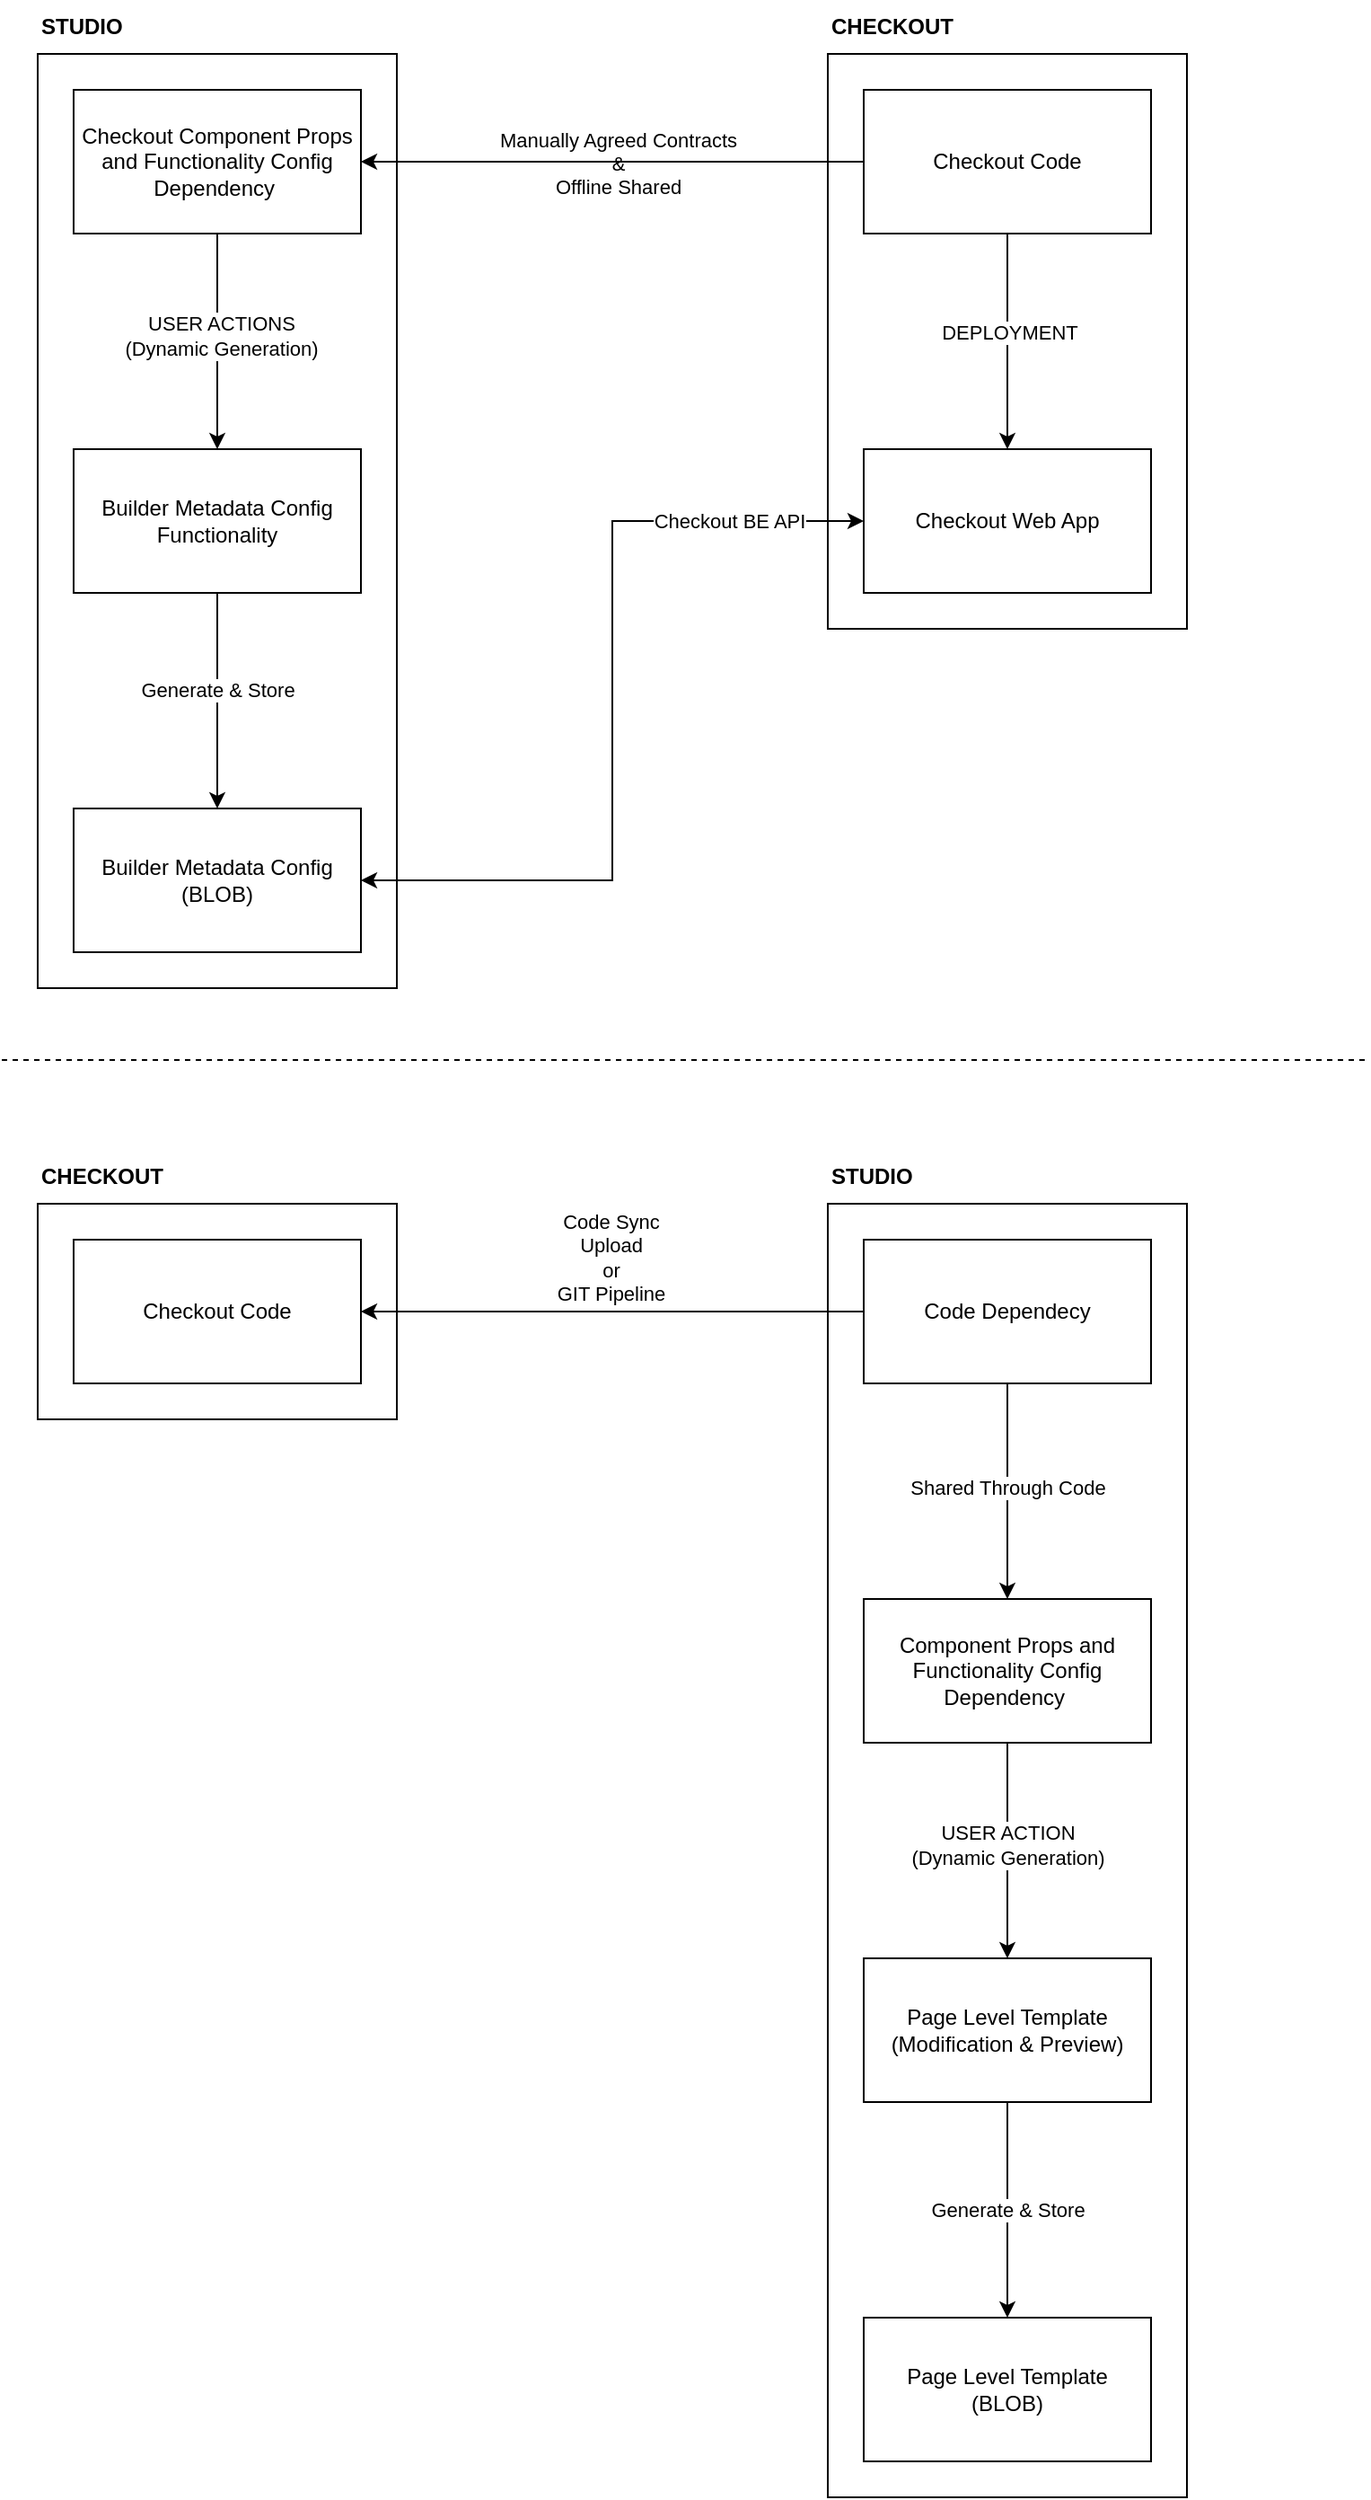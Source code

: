 <mxfile version="26.0.13">
  <diagram name="Page-1" id="G_vCpPaijw22PZutnYlj">
    <mxGraphModel dx="1633" dy="940" grid="1" gridSize="10" guides="1" tooltips="1" connect="1" arrows="1" fold="1" page="1" pageScale="1" pageWidth="827" pageHeight="1169" math="0" shadow="0">
      <root>
        <mxCell id="0" />
        <mxCell id="1" parent="0" />
        <mxCell id="sYEmnw5B4f53DDjbEc8y-18" value="" style="rounded=0;whiteSpace=wrap;html=1;fillColor=none;" vertex="1" parent="1">
          <mxGeometry x="500" y="160" width="200" height="320" as="geometry" />
        </mxCell>
        <mxCell id="sYEmnw5B4f53DDjbEc8y-17" value="" style="rounded=0;whiteSpace=wrap;html=1;fillColor=none;" vertex="1" parent="1">
          <mxGeometry x="60" y="160" width="200" height="520" as="geometry" />
        </mxCell>
        <mxCell id="sYEmnw5B4f53DDjbEc8y-10" style="edgeStyle=orthogonalEdgeStyle;rounded=0;orthogonalLoop=1;jettySize=auto;html=1;entryX=0.5;entryY=0;entryDx=0;entryDy=0;" edge="1" parent="1" source="sYEmnw5B4f53DDjbEc8y-1" target="sYEmnw5B4f53DDjbEc8y-9">
          <mxGeometry relative="1" as="geometry" />
        </mxCell>
        <mxCell id="sYEmnw5B4f53DDjbEc8y-12" value="Generate &amp;amp; Store" style="edgeLabel;html=1;align=center;verticalAlign=middle;resizable=0;points=[];" vertex="1" connectable="0" parent="sYEmnw5B4f53DDjbEc8y-10">
          <mxGeometry x="-0.1" relative="1" as="geometry">
            <mxPoint as="offset" />
          </mxGeometry>
        </mxCell>
        <mxCell id="sYEmnw5B4f53DDjbEc8y-1" value="Builder Metadata Config Functionality" style="rounded=0;whiteSpace=wrap;html=1;fillColor=none;" vertex="1" parent="1">
          <mxGeometry x="80" y="380" width="160" height="80" as="geometry" />
        </mxCell>
        <mxCell id="sYEmnw5B4f53DDjbEc8y-3" style="edgeStyle=orthogonalEdgeStyle;rounded=0;orthogonalLoop=1;jettySize=auto;html=1;" edge="1" parent="1" source="sYEmnw5B4f53DDjbEc8y-2" target="sYEmnw5B4f53DDjbEc8y-1">
          <mxGeometry relative="1" as="geometry" />
        </mxCell>
        <mxCell id="sYEmnw5B4f53DDjbEc8y-4" value="USER ACTIONS&lt;br&gt;(Dynamic Generation)" style="edgeLabel;html=1;align=center;verticalAlign=middle;resizable=0;points=[];" vertex="1" connectable="0" parent="sYEmnw5B4f53DDjbEc8y-3">
          <mxGeometry x="-0.05" y="2" relative="1" as="geometry">
            <mxPoint as="offset" />
          </mxGeometry>
        </mxCell>
        <mxCell id="sYEmnw5B4f53DDjbEc8y-2" value="Checkout Component Props and Functionality Config Dependency&amp;nbsp;" style="rounded=0;whiteSpace=wrap;html=1;fillColor=none;" vertex="1" parent="1">
          <mxGeometry x="80" y="180" width="160" height="80" as="geometry" />
        </mxCell>
        <mxCell id="sYEmnw5B4f53DDjbEc8y-7" style="edgeStyle=orthogonalEdgeStyle;rounded=0;orthogonalLoop=1;jettySize=auto;html=1;entryX=0.5;entryY=0;entryDx=0;entryDy=0;" edge="1" parent="1" source="sYEmnw5B4f53DDjbEc8y-5" target="sYEmnw5B4f53DDjbEc8y-6">
          <mxGeometry relative="1" as="geometry" />
        </mxCell>
        <mxCell id="sYEmnw5B4f53DDjbEc8y-11" value="DEPLOYMENT" style="edgeLabel;html=1;align=center;verticalAlign=middle;resizable=0;points=[];" vertex="1" connectable="0" parent="sYEmnw5B4f53DDjbEc8y-7">
          <mxGeometry x="-0.083" y="1" relative="1" as="geometry">
            <mxPoint as="offset" />
          </mxGeometry>
        </mxCell>
        <mxCell id="sYEmnw5B4f53DDjbEc8y-15" style="edgeStyle=orthogonalEdgeStyle;rounded=0;orthogonalLoop=1;jettySize=auto;html=1;entryX=1;entryY=0.5;entryDx=0;entryDy=0;" edge="1" parent="1" source="sYEmnw5B4f53DDjbEc8y-5" target="sYEmnw5B4f53DDjbEc8y-2">
          <mxGeometry relative="1" as="geometry" />
        </mxCell>
        <mxCell id="sYEmnw5B4f53DDjbEc8y-16" value="Manually Agreed Contracts&lt;br&gt;&amp;amp;&lt;br&gt;Offline Shared" style="edgeLabel;html=1;align=center;verticalAlign=middle;resizable=0;points=[];labelBackgroundColor=none;" vertex="1" connectable="0" parent="sYEmnw5B4f53DDjbEc8y-15">
          <mxGeometry x="-0.021" y="1" relative="1" as="geometry">
            <mxPoint as="offset" />
          </mxGeometry>
        </mxCell>
        <mxCell id="sYEmnw5B4f53DDjbEc8y-5" value="Checkout Code" style="rounded=0;whiteSpace=wrap;html=1;fillColor=none;" vertex="1" parent="1">
          <mxGeometry x="520" y="180" width="160" height="80" as="geometry" />
        </mxCell>
        <mxCell id="sYEmnw5B4f53DDjbEc8y-6" value="Checkout Web App" style="rounded=0;whiteSpace=wrap;html=1;fillColor=none;" vertex="1" parent="1">
          <mxGeometry x="520" y="380" width="160" height="80" as="geometry" />
        </mxCell>
        <mxCell id="sYEmnw5B4f53DDjbEc8y-13" style="edgeStyle=orthogonalEdgeStyle;rounded=0;orthogonalLoop=1;jettySize=auto;html=1;entryX=0;entryY=0.5;entryDx=0;entryDy=0;startArrow=classic;startFill=1;" edge="1" parent="1" source="sYEmnw5B4f53DDjbEc8y-9" target="sYEmnw5B4f53DDjbEc8y-6">
          <mxGeometry relative="1" as="geometry" />
        </mxCell>
        <mxCell id="sYEmnw5B4f53DDjbEc8y-14" value="Checkout BE API" style="edgeLabel;html=1;align=center;verticalAlign=middle;resizable=0;points=[];" vertex="1" connectable="0" parent="sYEmnw5B4f53DDjbEc8y-13">
          <mxGeometry x="0.688" relative="1" as="geometry">
            <mxPoint as="offset" />
          </mxGeometry>
        </mxCell>
        <mxCell id="sYEmnw5B4f53DDjbEc8y-9" value="Builder Metadata Config&lt;br&gt;(BLOB)" style="rounded=0;whiteSpace=wrap;html=1;fillColor=none;" vertex="1" parent="1">
          <mxGeometry x="80" y="580" width="160" height="80" as="geometry" />
        </mxCell>
        <mxCell id="sYEmnw5B4f53DDjbEc8y-19" value="STUDIO" style="text;html=1;align=left;verticalAlign=middle;whiteSpace=wrap;rounded=0;fontStyle=1" vertex="1" parent="1">
          <mxGeometry x="60" y="130" width="60" height="30" as="geometry" />
        </mxCell>
        <mxCell id="sYEmnw5B4f53DDjbEc8y-20" value="CHECKOUT" style="text;html=1;align=left;verticalAlign=middle;whiteSpace=wrap;rounded=0;fontStyle=1" vertex="1" parent="1">
          <mxGeometry x="500" y="130" width="60" height="30" as="geometry" />
        </mxCell>
        <mxCell id="sYEmnw5B4f53DDjbEc8y-21" value="" style="endArrow=none;dashed=1;html=1;rounded=0;" edge="1" parent="1">
          <mxGeometry width="50" height="50" relative="1" as="geometry">
            <mxPoint x="40" y="720" as="sourcePoint" />
            <mxPoint x="800" y="720" as="targetPoint" />
          </mxGeometry>
        </mxCell>
        <mxCell id="sYEmnw5B4f53DDjbEc8y-22" value="" style="rounded=0;whiteSpace=wrap;html=1;fillColor=none;" vertex="1" parent="1">
          <mxGeometry x="60" y="800" width="200" height="120" as="geometry" />
        </mxCell>
        <mxCell id="sYEmnw5B4f53DDjbEc8y-23" value="Checkout Code" style="rounded=0;whiteSpace=wrap;html=1;fillColor=none;" vertex="1" parent="1">
          <mxGeometry x="80" y="820" width="160" height="80" as="geometry" />
        </mxCell>
        <mxCell id="sYEmnw5B4f53DDjbEc8y-24" value="CHECKOUT" style="text;html=1;align=left;verticalAlign=middle;whiteSpace=wrap;rounded=0;fontStyle=1" vertex="1" parent="1">
          <mxGeometry x="60" y="770" width="60" height="30" as="geometry" />
        </mxCell>
        <mxCell id="sYEmnw5B4f53DDjbEc8y-25" value="" style="rounded=0;whiteSpace=wrap;html=1;fillColor=none;" vertex="1" parent="1">
          <mxGeometry x="500" y="800" width="200" height="720" as="geometry" />
        </mxCell>
        <mxCell id="sYEmnw5B4f53DDjbEc8y-26" value="STUDIO" style="text;html=1;align=left;verticalAlign=middle;whiteSpace=wrap;rounded=0;fontStyle=1" vertex="1" parent="1">
          <mxGeometry x="500" y="770" width="60" height="30" as="geometry" />
        </mxCell>
        <mxCell id="sYEmnw5B4f53DDjbEc8y-29" style="edgeStyle=orthogonalEdgeStyle;rounded=0;orthogonalLoop=1;jettySize=auto;html=1;entryX=1;entryY=0.5;entryDx=0;entryDy=0;" edge="1" parent="1" source="sYEmnw5B4f53DDjbEc8y-27" target="sYEmnw5B4f53DDjbEc8y-23">
          <mxGeometry relative="1" as="geometry" />
        </mxCell>
        <mxCell id="sYEmnw5B4f53DDjbEc8y-30" value="Code Sync&lt;br&gt;Upload&lt;br&gt;or&lt;br&gt;GIT Pipeline" style="edgeLabel;html=1;align=center;verticalAlign=middle;resizable=0;points=[];labelBackgroundColor=none;" vertex="1" connectable="0" parent="sYEmnw5B4f53DDjbEc8y-29">
          <mxGeometry x="0.008" y="1" relative="1" as="geometry">
            <mxPoint y="-31" as="offset" />
          </mxGeometry>
        </mxCell>
        <mxCell id="sYEmnw5B4f53DDjbEc8y-31" style="edgeStyle=orthogonalEdgeStyle;rounded=0;orthogonalLoop=1;jettySize=auto;html=1;entryX=0.5;entryY=0;entryDx=0;entryDy=0;" edge="1" parent="1" source="sYEmnw5B4f53DDjbEc8y-27" target="sYEmnw5B4f53DDjbEc8y-28">
          <mxGeometry relative="1" as="geometry" />
        </mxCell>
        <mxCell id="sYEmnw5B4f53DDjbEc8y-32" value="Shared Through Code" style="edgeLabel;html=1;align=center;verticalAlign=middle;resizable=0;points=[];" vertex="1" connectable="0" parent="sYEmnw5B4f53DDjbEc8y-31">
          <mxGeometry x="-0.042" relative="1" as="geometry">
            <mxPoint as="offset" />
          </mxGeometry>
        </mxCell>
        <mxCell id="sYEmnw5B4f53DDjbEc8y-27" value="Code Dependecy" style="rounded=0;whiteSpace=wrap;html=1;fillColor=none;" vertex="1" parent="1">
          <mxGeometry x="520" y="820" width="160" height="80" as="geometry" />
        </mxCell>
        <mxCell id="sYEmnw5B4f53DDjbEc8y-34" style="edgeStyle=orthogonalEdgeStyle;rounded=0;orthogonalLoop=1;jettySize=auto;html=1;entryX=0.5;entryY=0;entryDx=0;entryDy=0;" edge="1" parent="1" source="sYEmnw5B4f53DDjbEc8y-28" target="sYEmnw5B4f53DDjbEc8y-33">
          <mxGeometry relative="1" as="geometry" />
        </mxCell>
        <mxCell id="sYEmnw5B4f53DDjbEc8y-35" value="USER ACTION&lt;br&gt;(Dynamic Generation)" style="edgeLabel;html=1;align=center;verticalAlign=middle;resizable=0;points=[];" vertex="1" connectable="0" parent="sYEmnw5B4f53DDjbEc8y-34">
          <mxGeometry x="-0.062" relative="1" as="geometry">
            <mxPoint as="offset" />
          </mxGeometry>
        </mxCell>
        <mxCell id="sYEmnw5B4f53DDjbEc8y-28" value="Component Props and Functionality Config Dependency&amp;nbsp;" style="rounded=0;whiteSpace=wrap;html=1;fillColor=none;" vertex="1" parent="1">
          <mxGeometry x="520" y="1020" width="160" height="80" as="geometry" />
        </mxCell>
        <mxCell id="sYEmnw5B4f53DDjbEc8y-37" style="edgeStyle=orthogonalEdgeStyle;rounded=0;orthogonalLoop=1;jettySize=auto;html=1;entryX=0.5;entryY=0;entryDx=0;entryDy=0;" edge="1" parent="1" source="sYEmnw5B4f53DDjbEc8y-33" target="sYEmnw5B4f53DDjbEc8y-36">
          <mxGeometry relative="1" as="geometry" />
        </mxCell>
        <mxCell id="sYEmnw5B4f53DDjbEc8y-38" value="Generate &amp;amp; Store" style="edgeLabel;html=1;align=center;verticalAlign=middle;resizable=0;points=[];" vertex="1" connectable="0" parent="sYEmnw5B4f53DDjbEc8y-37">
          <mxGeometry relative="1" as="geometry">
            <mxPoint as="offset" />
          </mxGeometry>
        </mxCell>
        <mxCell id="sYEmnw5B4f53DDjbEc8y-33" value="Page Level Template&lt;br&gt;(Modification &amp;amp; Preview)" style="rounded=0;whiteSpace=wrap;html=1;fillColor=none;" vertex="1" parent="1">
          <mxGeometry x="520" y="1220" width="160" height="80" as="geometry" />
        </mxCell>
        <mxCell id="sYEmnw5B4f53DDjbEc8y-36" value="Page Level Template&lt;br&gt;(BLOB)" style="rounded=0;whiteSpace=wrap;html=1;fillColor=none;" vertex="1" parent="1">
          <mxGeometry x="520" y="1420" width="160" height="80" as="geometry" />
        </mxCell>
      </root>
    </mxGraphModel>
  </diagram>
</mxfile>
